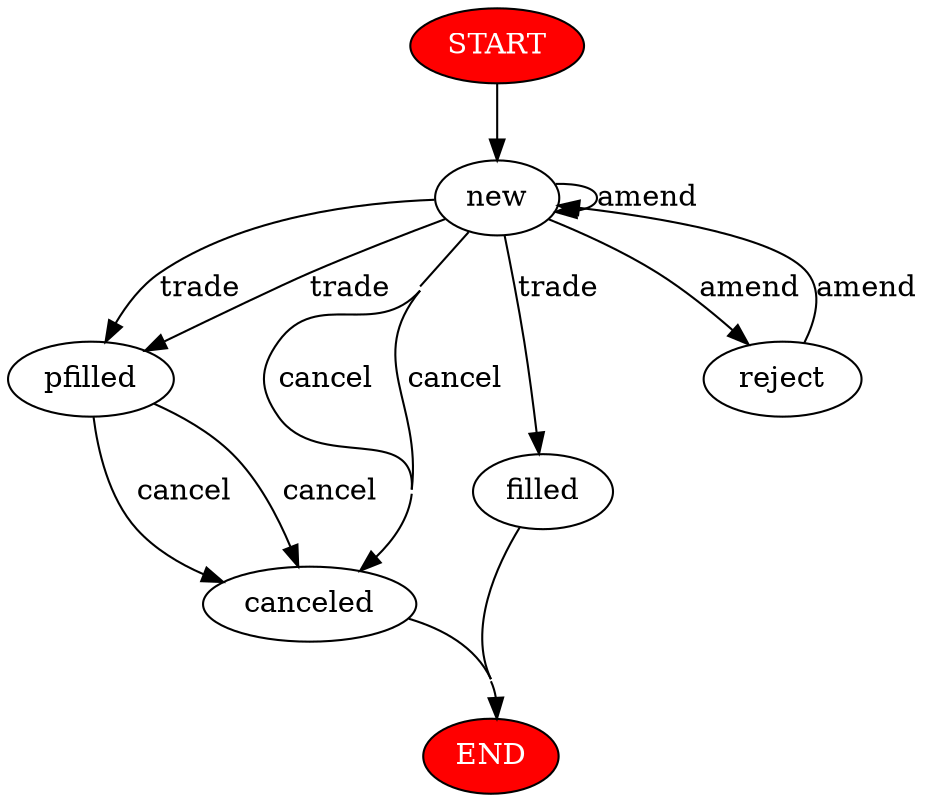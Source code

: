 digraph "D:\Dev_Workspace\Eclipse\QACoverageTool\code\python\output\test\test" {
	graph [concentrate=true imagescale=true]
	START [label=START fillcolor=red fontcolor=white style=filled]
	END [label=END fillcolor=red fontcolor=white style=filled]
	START -> new
	new -> pfilled [label=trade]
	pfilled -> canceled [label=cancel]
	canceled -> END
	START -> new
	new -> filled [label=trade]
	filled -> END
	START -> new
	new -> new [label=amend]
	new -> canceled [label=cancel]
	canceled -> END
	START -> new
	new -> reject [label=amend]
	reject -> new [label=amend]
	new -> canceled [label=cancel]
	canceled -> END
	START -> new
	new -> pfilled [label=trade]
	pfilled -> canceled [label=cancel]
	canceled -> END
}
